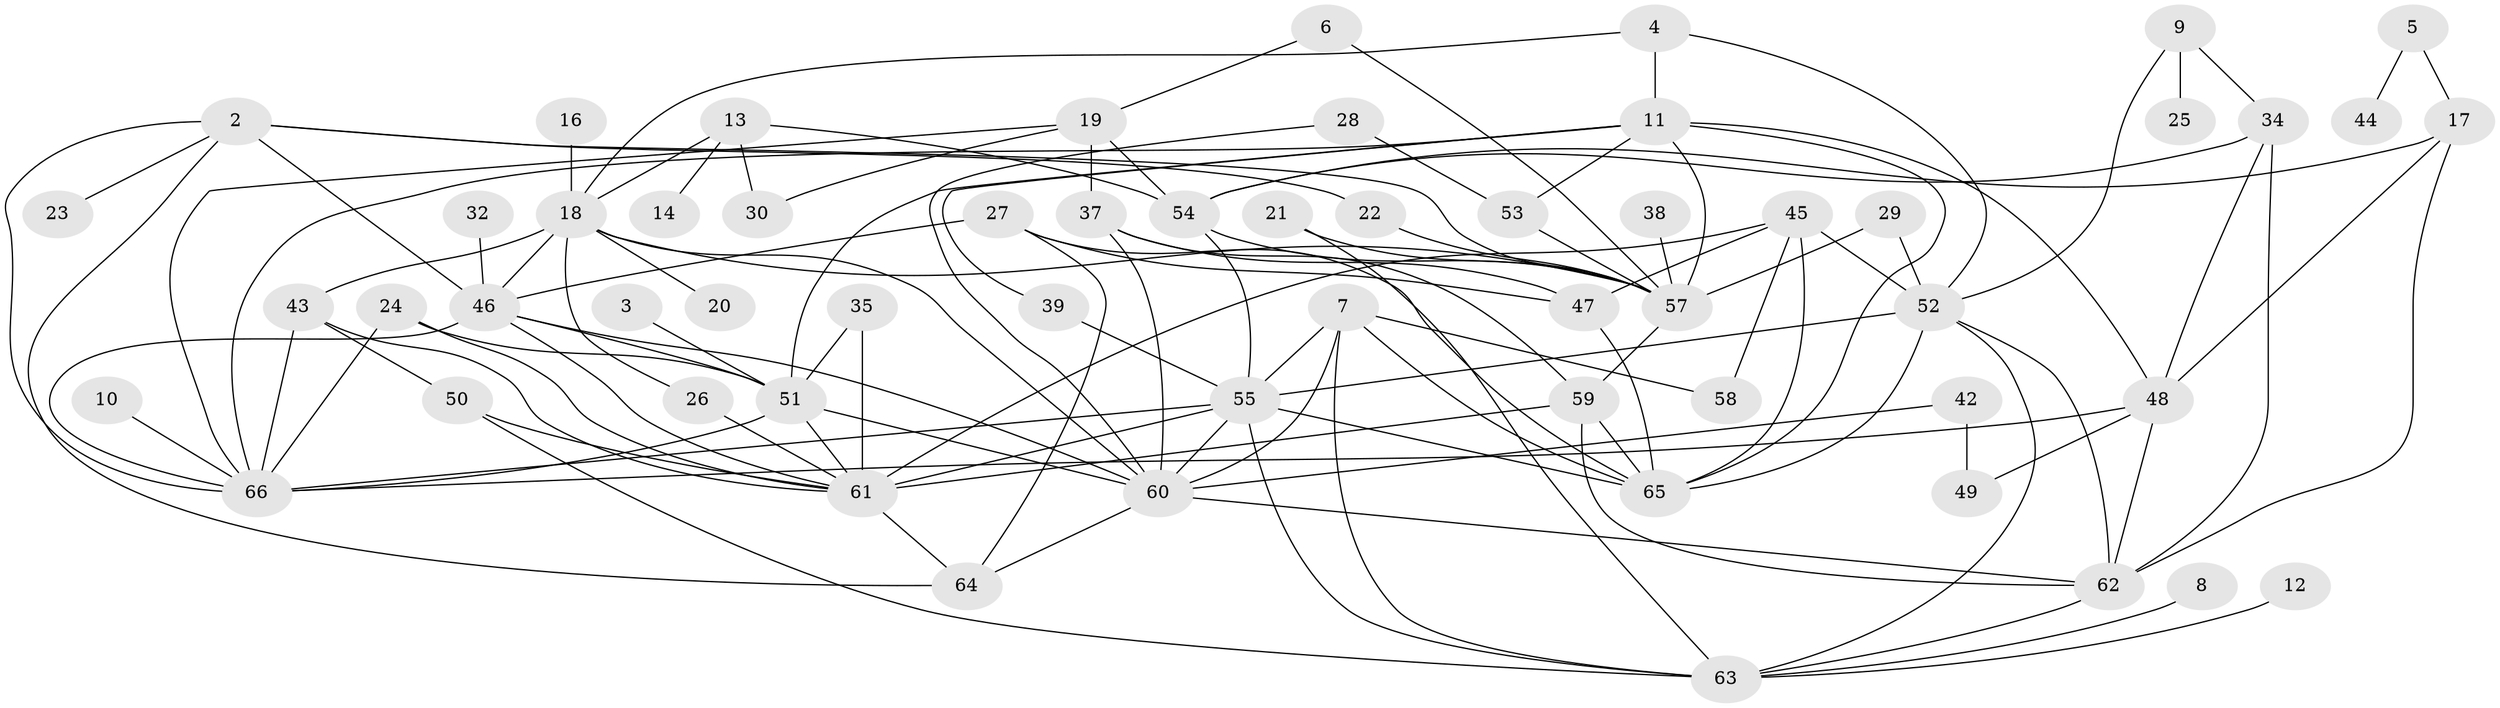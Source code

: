 // original degree distribution, {2: 0.23484848484848486, 4: 0.11363636363636363, 5: 0.09848484848484848, 1: 0.20454545454545456, 0: 0.05303030303030303, 3: 0.19696969696969696, 6: 0.05303030303030303, 7: 0.030303030303030304, 8: 0.015151515151515152}
// Generated by graph-tools (version 1.1) at 2025/25/03/09/25 03:25:18]
// undirected, 58 vertices, 119 edges
graph export_dot {
graph [start="1"]
  node [color=gray90,style=filled];
  2;
  3;
  4;
  5;
  6;
  7;
  8;
  9;
  10;
  11;
  12;
  13;
  14;
  16;
  17;
  18;
  19;
  20;
  21;
  22;
  23;
  24;
  25;
  26;
  27;
  28;
  29;
  30;
  32;
  34;
  35;
  37;
  38;
  39;
  42;
  43;
  44;
  45;
  46;
  47;
  48;
  49;
  50;
  51;
  52;
  53;
  54;
  55;
  57;
  58;
  59;
  60;
  61;
  62;
  63;
  64;
  65;
  66;
  2 -- 22 [weight=1.0];
  2 -- 23 [weight=1.0];
  2 -- 46 [weight=1.0];
  2 -- 57 [weight=1.0];
  2 -- 64 [weight=1.0];
  2 -- 66 [weight=1.0];
  3 -- 51 [weight=1.0];
  4 -- 11 [weight=1.0];
  4 -- 18 [weight=1.0];
  4 -- 52 [weight=1.0];
  5 -- 17 [weight=1.0];
  5 -- 44 [weight=1.0];
  6 -- 19 [weight=1.0];
  6 -- 57 [weight=1.0];
  7 -- 55 [weight=1.0];
  7 -- 58 [weight=1.0];
  7 -- 60 [weight=1.0];
  7 -- 63 [weight=1.0];
  7 -- 65 [weight=1.0];
  8 -- 63 [weight=1.0];
  9 -- 25 [weight=1.0];
  9 -- 34 [weight=1.0];
  9 -- 52 [weight=1.0];
  10 -- 66 [weight=1.0];
  11 -- 39 [weight=1.0];
  11 -- 48 [weight=1.0];
  11 -- 51 [weight=1.0];
  11 -- 53 [weight=1.0];
  11 -- 57 [weight=1.0];
  11 -- 65 [weight=1.0];
  11 -- 66 [weight=1.0];
  12 -- 63 [weight=1.0];
  13 -- 14 [weight=1.0];
  13 -- 18 [weight=1.0];
  13 -- 30 [weight=1.0];
  13 -- 54 [weight=1.0];
  16 -- 18 [weight=1.0];
  17 -- 48 [weight=1.0];
  17 -- 54 [weight=1.0];
  17 -- 62 [weight=1.0];
  18 -- 20 [weight=1.0];
  18 -- 26 [weight=1.0];
  18 -- 43 [weight=1.0];
  18 -- 46 [weight=1.0];
  18 -- 57 [weight=1.0];
  18 -- 60 [weight=1.0];
  19 -- 30 [weight=1.0];
  19 -- 37 [weight=1.0];
  19 -- 54 [weight=1.0];
  19 -- 66 [weight=1.0];
  21 -- 57 [weight=1.0];
  21 -- 63 [weight=1.0];
  22 -- 57 [weight=1.0];
  24 -- 51 [weight=1.0];
  24 -- 61 [weight=1.0];
  24 -- 66 [weight=1.0];
  26 -- 61 [weight=1.0];
  27 -- 46 [weight=1.0];
  27 -- 47 [weight=1.0];
  27 -- 64 [weight=1.0];
  27 -- 65 [weight=1.0];
  28 -- 53 [weight=1.0];
  28 -- 60 [weight=1.0];
  29 -- 52 [weight=1.0];
  29 -- 57 [weight=1.0];
  32 -- 46 [weight=1.0];
  34 -- 48 [weight=1.0];
  34 -- 54 [weight=1.0];
  34 -- 62 [weight=1.0];
  35 -- 51 [weight=1.0];
  35 -- 61 [weight=2.0];
  37 -- 47 [weight=1.0];
  37 -- 59 [weight=1.0];
  37 -- 60 [weight=1.0];
  38 -- 57 [weight=1.0];
  39 -- 55 [weight=1.0];
  42 -- 49 [weight=1.0];
  42 -- 60 [weight=1.0];
  43 -- 50 [weight=1.0];
  43 -- 61 [weight=1.0];
  43 -- 66 [weight=1.0];
  45 -- 47 [weight=1.0];
  45 -- 52 [weight=1.0];
  45 -- 58 [weight=1.0];
  45 -- 61 [weight=1.0];
  45 -- 65 [weight=1.0];
  46 -- 51 [weight=1.0];
  46 -- 60 [weight=1.0];
  46 -- 61 [weight=1.0];
  46 -- 66 [weight=1.0];
  47 -- 65 [weight=1.0];
  48 -- 49 [weight=1.0];
  48 -- 62 [weight=2.0];
  48 -- 66 [weight=1.0];
  50 -- 61 [weight=1.0];
  50 -- 63 [weight=1.0];
  51 -- 60 [weight=1.0];
  51 -- 61 [weight=1.0];
  51 -- 66 [weight=1.0];
  52 -- 55 [weight=1.0];
  52 -- 62 [weight=1.0];
  52 -- 63 [weight=1.0];
  52 -- 65 [weight=1.0];
  53 -- 57 [weight=1.0];
  54 -- 55 [weight=1.0];
  54 -- 57 [weight=1.0];
  55 -- 60 [weight=1.0];
  55 -- 61 [weight=2.0];
  55 -- 63 [weight=1.0];
  55 -- 65 [weight=1.0];
  55 -- 66 [weight=1.0];
  57 -- 59 [weight=1.0];
  59 -- 61 [weight=1.0];
  59 -- 62 [weight=1.0];
  59 -- 65 [weight=1.0];
  60 -- 62 [weight=1.0];
  60 -- 64 [weight=1.0];
  61 -- 64 [weight=1.0];
  62 -- 63 [weight=1.0];
}

